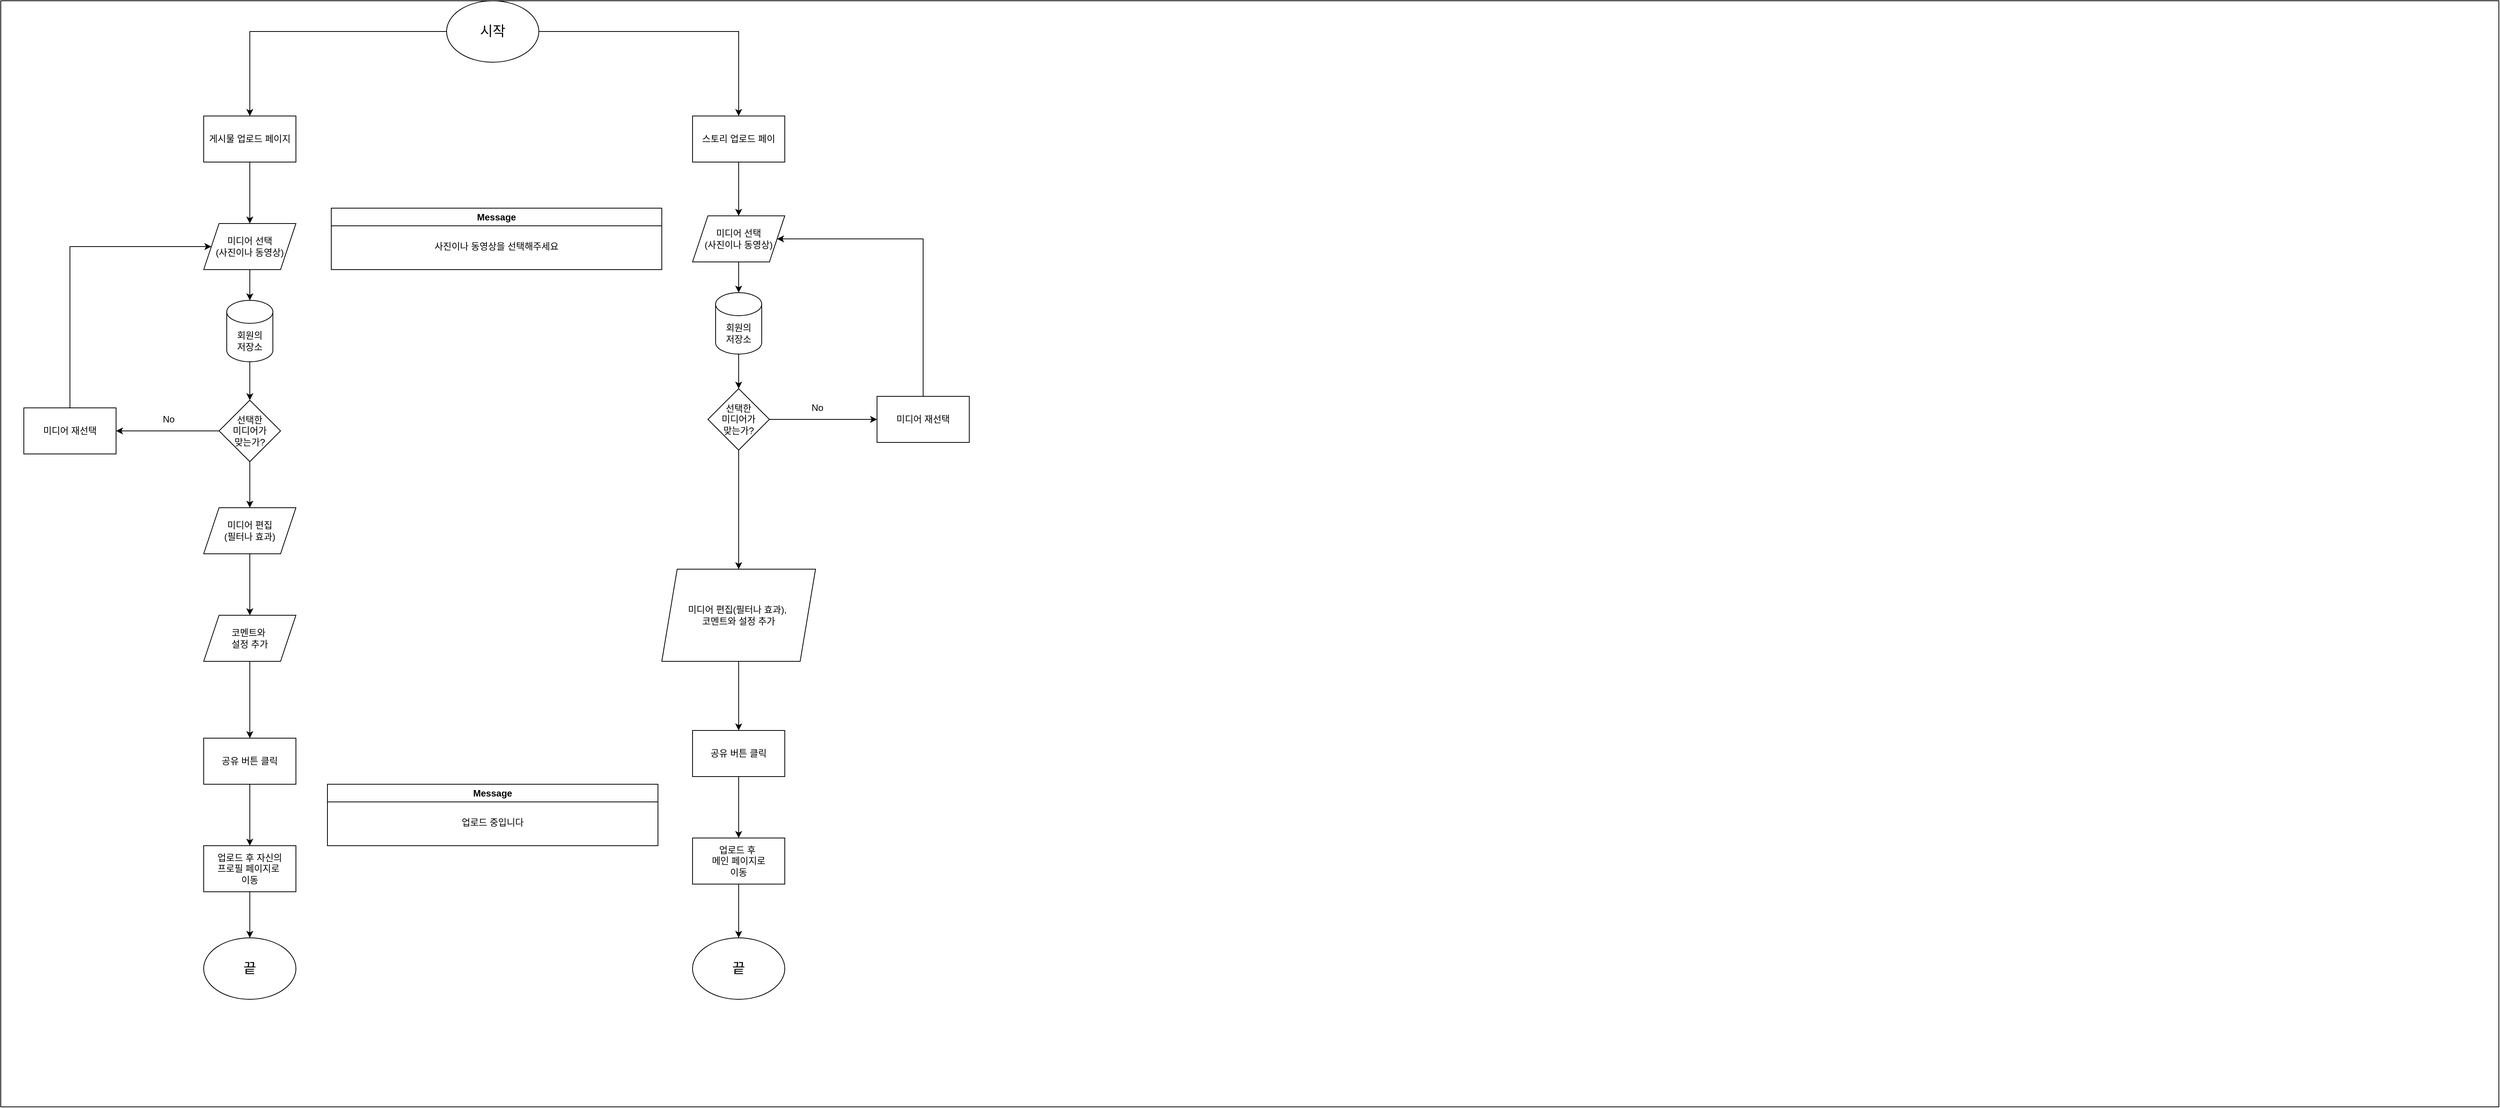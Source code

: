 <mxfile version="28.0.4">
  <diagram name="페이지-1" id="ekCtOkKp1aoRAcMPbs4y">
    <mxGraphModel dx="1303" dy="703" grid="1" gridSize="10" guides="1" tooltips="1" connect="1" arrows="1" fold="1" page="1" pageScale="1" pageWidth="827" pageHeight="1169" math="0" shadow="0">
      <root>
        <mxCell id="0" />
        <mxCell id="1" parent="0" />
        <mxCell id="MH2EAUF2dAE87gaKwB2e-1" value="" style="rounded=0;whiteSpace=wrap;html=1;" vertex="1" parent="1">
          <mxGeometry x="90" width="3250" height="1440" as="geometry" />
        </mxCell>
        <mxCell id="MH2EAUF2dAE87gaKwB2e-5" style="edgeStyle=orthogonalEdgeStyle;rounded=0;orthogonalLoop=1;jettySize=auto;html=1;" edge="1" parent="1" source="MH2EAUF2dAE87gaKwB2e-2" target="MH2EAUF2dAE87gaKwB2e-10">
          <mxGeometry relative="1" as="geometry">
            <mxPoint x="414" y="120" as="targetPoint" />
          </mxGeometry>
        </mxCell>
        <mxCell id="MH2EAUF2dAE87gaKwB2e-12" style="edgeStyle=orthogonalEdgeStyle;rounded=0;orthogonalLoop=1;jettySize=auto;html=1;" edge="1" parent="1" source="MH2EAUF2dAE87gaKwB2e-2" target="MH2EAUF2dAE87gaKwB2e-11">
          <mxGeometry relative="1" as="geometry" />
        </mxCell>
        <mxCell id="MH2EAUF2dAE87gaKwB2e-2" value="&lt;font style=&quot;font-size: 18px;&quot;&gt;시작&lt;/font&gt;" style="ellipse;whiteSpace=wrap;html=1;" vertex="1" parent="1">
          <mxGeometry x="670" width="120" height="80" as="geometry" />
        </mxCell>
        <mxCell id="MH2EAUF2dAE87gaKwB2e-14" value="" style="edgeStyle=orthogonalEdgeStyle;rounded=0;orthogonalLoop=1;jettySize=auto;html=1;" edge="1" parent="1" source="MH2EAUF2dAE87gaKwB2e-10" target="MH2EAUF2dAE87gaKwB2e-13">
          <mxGeometry relative="1" as="geometry" />
        </mxCell>
        <mxCell id="MH2EAUF2dAE87gaKwB2e-10" value="게시물 업로드 페이지" style="rounded=0;whiteSpace=wrap;html=1;" vertex="1" parent="1">
          <mxGeometry x="354" y="150" width="120" height="60" as="geometry" />
        </mxCell>
        <mxCell id="MH2EAUF2dAE87gaKwB2e-21" value="" style="edgeStyle=orthogonalEdgeStyle;rounded=0;orthogonalLoop=1;jettySize=auto;html=1;" edge="1" parent="1" source="MH2EAUF2dAE87gaKwB2e-11" target="MH2EAUF2dAE87gaKwB2e-20">
          <mxGeometry relative="1" as="geometry" />
        </mxCell>
        <mxCell id="MH2EAUF2dAE87gaKwB2e-11" value="스토리 업로드 페이" style="rounded=0;whiteSpace=wrap;html=1;" vertex="1" parent="1">
          <mxGeometry x="990" y="150" width="120" height="60" as="geometry" />
        </mxCell>
        <mxCell id="MH2EAUF2dAE87gaKwB2e-19" value="" style="edgeStyle=orthogonalEdgeStyle;rounded=0;orthogonalLoop=1;jettySize=auto;html=1;" edge="1" parent="1" source="MH2EAUF2dAE87gaKwB2e-13" target="MH2EAUF2dAE87gaKwB2e-17">
          <mxGeometry relative="1" as="geometry" />
        </mxCell>
        <mxCell id="MH2EAUF2dAE87gaKwB2e-13" value="미디어 선택&lt;div&gt;(사진이나 동영상)&lt;/div&gt;" style="shape=parallelogram;perimeter=parallelogramPerimeter;whiteSpace=wrap;html=1;fixedSize=1;rounded=0;" vertex="1" parent="1">
          <mxGeometry x="354" y="290" width="120" height="60" as="geometry" />
        </mxCell>
        <mxCell id="MH2EAUF2dAE87gaKwB2e-15" value="Message" style="swimlane;whiteSpace=wrap;html=1;" vertex="1" parent="1">
          <mxGeometry x="520" y="270" width="430" height="80" as="geometry" />
        </mxCell>
        <mxCell id="MH2EAUF2dAE87gaKwB2e-16" value="사진이나 동영상을 선택해주세요" style="text;html=1;align=center;verticalAlign=middle;whiteSpace=wrap;rounded=0;" vertex="1" parent="MH2EAUF2dAE87gaKwB2e-15">
          <mxGeometry x="130" y="35" width="170" height="30" as="geometry" />
        </mxCell>
        <mxCell id="MH2EAUF2dAE87gaKwB2e-25" value="" style="edgeStyle=orthogonalEdgeStyle;rounded=0;orthogonalLoop=1;jettySize=auto;html=1;" edge="1" parent="1" source="MH2EAUF2dAE87gaKwB2e-17" target="MH2EAUF2dAE87gaKwB2e-24">
          <mxGeometry relative="1" as="geometry" />
        </mxCell>
        <mxCell id="MH2EAUF2dAE87gaKwB2e-17" value="회원의&lt;div&gt;저장소&lt;/div&gt;" style="shape=cylinder3;whiteSpace=wrap;html=1;boundedLbl=1;backgroundOutline=1;size=15;" vertex="1" parent="1">
          <mxGeometry x="384" y="390" width="60" height="80" as="geometry" />
        </mxCell>
        <mxCell id="MH2EAUF2dAE87gaKwB2e-23" value="" style="edgeStyle=orthogonalEdgeStyle;rounded=0;orthogonalLoop=1;jettySize=auto;html=1;" edge="1" parent="1" source="MH2EAUF2dAE87gaKwB2e-20" target="MH2EAUF2dAE87gaKwB2e-22">
          <mxGeometry relative="1" as="geometry" />
        </mxCell>
        <mxCell id="MH2EAUF2dAE87gaKwB2e-20" value="미디어 선택&lt;div&gt;(사진이나 동영상)&lt;/div&gt;" style="shape=parallelogram;perimeter=parallelogramPerimeter;whiteSpace=wrap;html=1;fixedSize=1;rounded=0;" vertex="1" parent="1">
          <mxGeometry x="990" y="280" width="120" height="60" as="geometry" />
        </mxCell>
        <mxCell id="MH2EAUF2dAE87gaKwB2e-27" value="" style="edgeStyle=orthogonalEdgeStyle;rounded=0;orthogonalLoop=1;jettySize=auto;html=1;" edge="1" parent="1" source="MH2EAUF2dAE87gaKwB2e-22" target="MH2EAUF2dAE87gaKwB2e-26">
          <mxGeometry relative="1" as="geometry" />
        </mxCell>
        <mxCell id="MH2EAUF2dAE87gaKwB2e-22" value="회원의&lt;div&gt;저장소&lt;/div&gt;" style="shape=cylinder3;whiteSpace=wrap;html=1;boundedLbl=1;backgroundOutline=1;size=15;" vertex="1" parent="1">
          <mxGeometry x="1020" y="380" width="60" height="80" as="geometry" />
        </mxCell>
        <mxCell id="MH2EAUF2dAE87gaKwB2e-29" value="" style="edgeStyle=orthogonalEdgeStyle;rounded=0;orthogonalLoop=1;jettySize=auto;html=1;" edge="1" parent="1" source="MH2EAUF2dAE87gaKwB2e-24" target="MH2EAUF2dAE87gaKwB2e-28">
          <mxGeometry relative="1" as="geometry" />
        </mxCell>
        <mxCell id="MH2EAUF2dAE87gaKwB2e-39" value="" style="edgeStyle=orthogonalEdgeStyle;rounded=0;orthogonalLoop=1;jettySize=auto;html=1;" edge="1" parent="1" source="MH2EAUF2dAE87gaKwB2e-24" target="MH2EAUF2dAE87gaKwB2e-38">
          <mxGeometry relative="1" as="geometry" />
        </mxCell>
        <mxCell id="MH2EAUF2dAE87gaKwB2e-24" value="선택한&lt;div&gt;미디어가&lt;/div&gt;&lt;div&gt;맞는가?&lt;/div&gt;" style="rhombus;whiteSpace=wrap;html=1;" vertex="1" parent="1">
          <mxGeometry x="374" y="520" width="80" height="80" as="geometry" />
        </mxCell>
        <mxCell id="MH2EAUF2dAE87gaKwB2e-32" value="" style="edgeStyle=orthogonalEdgeStyle;rounded=0;orthogonalLoop=1;jettySize=auto;html=1;" edge="1" parent="1" source="MH2EAUF2dAE87gaKwB2e-26" target="MH2EAUF2dAE87gaKwB2e-31">
          <mxGeometry relative="1" as="geometry" />
        </mxCell>
        <mxCell id="MH2EAUF2dAE87gaKwB2e-34" value="&lt;font style=&quot;font-size: 12px;&quot;&gt;No&lt;/font&gt;" style="edgeLabel;html=1;align=center;verticalAlign=middle;resizable=0;points=[];" vertex="1" connectable="0" parent="MH2EAUF2dAE87gaKwB2e-32">
          <mxGeometry x="-0.2" y="3" relative="1" as="geometry">
            <mxPoint x="6" y="-12" as="offset" />
          </mxGeometry>
        </mxCell>
        <mxCell id="MH2EAUF2dAE87gaKwB2e-41" value="" style="edgeStyle=orthogonalEdgeStyle;rounded=0;orthogonalLoop=1;jettySize=auto;html=1;" edge="1" parent="1" source="MH2EAUF2dAE87gaKwB2e-26" target="MH2EAUF2dAE87gaKwB2e-40">
          <mxGeometry relative="1" as="geometry" />
        </mxCell>
        <mxCell id="MH2EAUF2dAE87gaKwB2e-26" value="선택한&lt;div&gt;미디어가&lt;/div&gt;&lt;div&gt;맞는가?&lt;/div&gt;" style="rhombus;whiteSpace=wrap;html=1;" vertex="1" parent="1">
          <mxGeometry x="1010" y="505" width="80" height="80" as="geometry" />
        </mxCell>
        <mxCell id="MH2EAUF2dAE87gaKwB2e-30" style="rounded=0;orthogonalLoop=1;jettySize=auto;html=1;entryX=0;entryY=0.5;entryDx=0;entryDy=0;" edge="1" parent="1" source="MH2EAUF2dAE87gaKwB2e-28" target="MH2EAUF2dAE87gaKwB2e-13">
          <mxGeometry relative="1" as="geometry">
            <Array as="points">
              <mxPoint x="180" y="320" />
            </Array>
          </mxGeometry>
        </mxCell>
        <mxCell id="MH2EAUF2dAE87gaKwB2e-28" value="미디어 재선택" style="rounded=0;whiteSpace=wrap;html=1;" vertex="1" parent="1">
          <mxGeometry x="120" y="530" width="120" height="60" as="geometry" />
        </mxCell>
        <mxCell id="MH2EAUF2dAE87gaKwB2e-33" style="rounded=0;orthogonalLoop=1;jettySize=auto;html=1;" edge="1" parent="1" source="MH2EAUF2dAE87gaKwB2e-31" target="MH2EAUF2dAE87gaKwB2e-20">
          <mxGeometry relative="1" as="geometry">
            <Array as="points">
              <mxPoint x="1290" y="310" />
            </Array>
          </mxGeometry>
        </mxCell>
        <mxCell id="MH2EAUF2dAE87gaKwB2e-31" value="미디어 재선택" style="rounded=0;whiteSpace=wrap;html=1;" vertex="1" parent="1">
          <mxGeometry x="1230" y="515" width="120" height="60" as="geometry" />
        </mxCell>
        <mxCell id="MH2EAUF2dAE87gaKwB2e-35" value="&lt;font style=&quot;font-size: 12px;&quot;&gt;No&lt;/font&gt;" style="edgeLabel;html=1;align=center;verticalAlign=middle;resizable=0;points=[];" vertex="1" connectable="0" parent="1">
          <mxGeometry x="420" y="520" as="geometry">
            <mxPoint x="-112" y="25" as="offset" />
          </mxGeometry>
        </mxCell>
        <mxCell id="MH2EAUF2dAE87gaKwB2e-43" value="" style="edgeStyle=orthogonalEdgeStyle;rounded=0;orthogonalLoop=1;jettySize=auto;html=1;" edge="1" parent="1" source="MH2EAUF2dAE87gaKwB2e-38" target="MH2EAUF2dAE87gaKwB2e-42">
          <mxGeometry relative="1" as="geometry" />
        </mxCell>
        <mxCell id="MH2EAUF2dAE87gaKwB2e-38" value="미디어 편집&lt;div&gt;(필터나 효과)&lt;/div&gt;" style="shape=parallelogram;perimeter=parallelogramPerimeter;whiteSpace=wrap;html=1;fixedSize=1;" vertex="1" parent="1">
          <mxGeometry x="354" y="660" width="120" height="60" as="geometry" />
        </mxCell>
        <mxCell id="MH2EAUF2dAE87gaKwB2e-48" value="" style="edgeStyle=orthogonalEdgeStyle;rounded=0;orthogonalLoop=1;jettySize=auto;html=1;" edge="1" parent="1" source="MH2EAUF2dAE87gaKwB2e-40" target="MH2EAUF2dAE87gaKwB2e-47">
          <mxGeometry relative="1" as="geometry" />
        </mxCell>
        <mxCell id="MH2EAUF2dAE87gaKwB2e-40" value="미디어 편집(필터나 효과),&amp;nbsp;&lt;div&gt;코멘트와 설정 추가&lt;/div&gt;" style="shape=parallelogram;perimeter=parallelogramPerimeter;whiteSpace=wrap;html=1;fixedSize=1;" vertex="1" parent="1">
          <mxGeometry x="950" y="740" width="200" height="120" as="geometry" />
        </mxCell>
        <mxCell id="MH2EAUF2dAE87gaKwB2e-46" value="" style="edgeStyle=orthogonalEdgeStyle;rounded=0;orthogonalLoop=1;jettySize=auto;html=1;" edge="1" parent="1" source="MH2EAUF2dAE87gaKwB2e-42" target="MH2EAUF2dAE87gaKwB2e-45">
          <mxGeometry relative="1" as="geometry" />
        </mxCell>
        <mxCell id="MH2EAUF2dAE87gaKwB2e-42" value="코멘트와&amp;nbsp;&lt;div&gt;설정 추가&lt;/div&gt;" style="shape=parallelogram;perimeter=parallelogramPerimeter;whiteSpace=wrap;html=1;fixedSize=1;" vertex="1" parent="1">
          <mxGeometry x="354" y="800" width="120" height="60" as="geometry" />
        </mxCell>
        <mxCell id="MH2EAUF2dAE87gaKwB2e-52" value="" style="edgeStyle=orthogonalEdgeStyle;rounded=0;orthogonalLoop=1;jettySize=auto;html=1;" edge="1" parent="1" source="MH2EAUF2dAE87gaKwB2e-45" target="MH2EAUF2dAE87gaKwB2e-51">
          <mxGeometry relative="1" as="geometry" />
        </mxCell>
        <mxCell id="MH2EAUF2dAE87gaKwB2e-45" value="공유 버튼 클릭" style="whiteSpace=wrap;html=1;" vertex="1" parent="1">
          <mxGeometry x="354" y="960" width="120" height="60" as="geometry" />
        </mxCell>
        <mxCell id="MH2EAUF2dAE87gaKwB2e-54" value="" style="edgeStyle=orthogonalEdgeStyle;rounded=0;orthogonalLoop=1;jettySize=auto;html=1;" edge="1" parent="1" source="MH2EAUF2dAE87gaKwB2e-47" target="MH2EAUF2dAE87gaKwB2e-53">
          <mxGeometry relative="1" as="geometry" />
        </mxCell>
        <mxCell id="MH2EAUF2dAE87gaKwB2e-47" value="공유 버튼 클릭" style="whiteSpace=wrap;html=1;" vertex="1" parent="1">
          <mxGeometry x="990" y="950" width="120" height="60" as="geometry" />
        </mxCell>
        <mxCell id="MH2EAUF2dAE87gaKwB2e-49" value="Message" style="swimlane;whiteSpace=wrap;html=1;" vertex="1" parent="1">
          <mxGeometry x="515" y="1020" width="430" height="80" as="geometry" />
        </mxCell>
        <mxCell id="MH2EAUF2dAE87gaKwB2e-50" value="업로드 중입니다" style="text;html=1;align=center;verticalAlign=middle;whiteSpace=wrap;rounded=0;" vertex="1" parent="MH2EAUF2dAE87gaKwB2e-49">
          <mxGeometry x="130" y="35" width="170" height="30" as="geometry" />
        </mxCell>
        <mxCell id="MH2EAUF2dAE87gaKwB2e-60" value="" style="edgeStyle=orthogonalEdgeStyle;rounded=0;orthogonalLoop=1;jettySize=auto;html=1;" edge="1" parent="1" source="MH2EAUF2dAE87gaKwB2e-51" target="MH2EAUF2dAE87gaKwB2e-57">
          <mxGeometry relative="1" as="geometry" />
        </mxCell>
        <mxCell id="MH2EAUF2dAE87gaKwB2e-51" value="업로드 후 자신의&lt;div&gt;프로필 페이지로&amp;nbsp;&lt;/div&gt;&lt;div&gt;이동&lt;/div&gt;" style="whiteSpace=wrap;html=1;" vertex="1" parent="1">
          <mxGeometry x="354" y="1100" width="120" height="60" as="geometry" />
        </mxCell>
        <mxCell id="MH2EAUF2dAE87gaKwB2e-59" value="" style="edgeStyle=orthogonalEdgeStyle;rounded=0;orthogonalLoop=1;jettySize=auto;html=1;" edge="1" parent="1" source="MH2EAUF2dAE87gaKwB2e-53" target="MH2EAUF2dAE87gaKwB2e-58">
          <mxGeometry relative="1" as="geometry" />
        </mxCell>
        <mxCell id="MH2EAUF2dAE87gaKwB2e-53" value="업로드 후&amp;nbsp;&lt;div&gt;메인 페이지로&lt;div&gt;이동&lt;/div&gt;&lt;/div&gt;" style="whiteSpace=wrap;html=1;" vertex="1" parent="1">
          <mxGeometry x="990" y="1090" width="120" height="60" as="geometry" />
        </mxCell>
        <mxCell id="MH2EAUF2dAE87gaKwB2e-57" value="&lt;span style=&quot;font-size: 18px;&quot;&gt;끝&lt;/span&gt;" style="ellipse;whiteSpace=wrap;html=1;" vertex="1" parent="1">
          <mxGeometry x="354" y="1220" width="120" height="80" as="geometry" />
        </mxCell>
        <mxCell id="MH2EAUF2dAE87gaKwB2e-58" value="&lt;span style=&quot;font-size: 18px;&quot;&gt;끝&lt;/span&gt;" style="ellipse;whiteSpace=wrap;html=1;" vertex="1" parent="1">
          <mxGeometry x="990" y="1220" width="120" height="80" as="geometry" />
        </mxCell>
      </root>
    </mxGraphModel>
  </diagram>
</mxfile>
